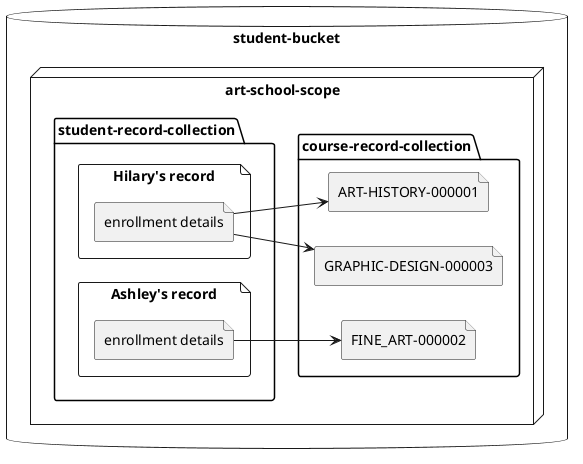 @startuml
left to right direction


    database "student-bucket" {

        node "art-school-scope" {

                folder "student-record-collection" {

                    file  "Hilary's record" as hilary {
                        file "enrollment details" as hilary_enrollment
                    }

                    file "Ashley's record" as ashley {
                        file "enrollment details" as ashley_enrollment

                    }

                }

                folder "course-record-collection" {

                    file "ART-HISTORY-000001" as art_history
                    file "GRAPHIC-DESIGN-000003" as graphic_design
                    file "FINE_ART-000002" as fine_art
                }

                hilary_enrollment --> art_history
                hilary_enrollment --> graphic_design
                ashley_enrollment -->fine_art
        }

    }

@enduml
